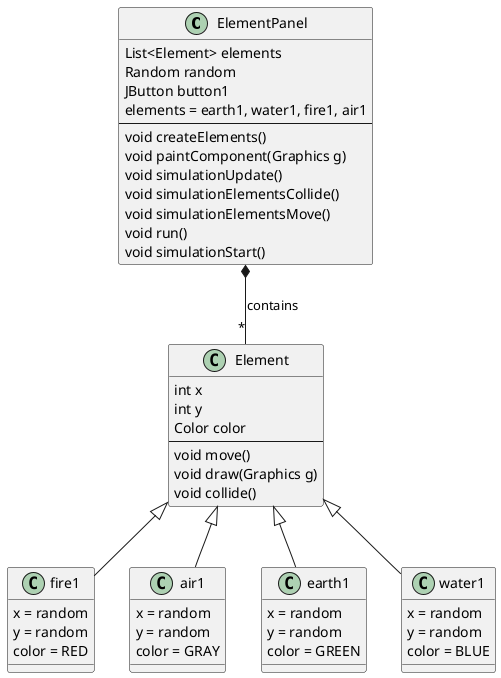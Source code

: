 @startuml

class ElementPanel {
    List<Element> elements
    Random random
    JButton button1
    elements = earth1, water1, fire1, air1
    --
    void createElements()
    void paintComponent(Graphics g)
    void simulationUpdate()
    void simulationElementsCollide()
    void simulationElementsMove()
    void run()
    void simulationStart()
}

class Element {
    int x
    int y
    Color color
    --
    void move()
    void draw(Graphics g)
    void collide()
}

ElementPanel  *-- "*" Element : contains

Element <|-- fire1
Element <|-- air1
Element <|-- earth1
Element <|-- water1

class fire1 {
    x = random
    y = random
    color = RED
}

class air1 {
    x = random
    y = random
    color = GRAY
}

class earth1 {
    x = random
    y = random
    color = GREEN
}

class water1 {
    x = random
    y = random
    color = BLUE
}

@enduml
